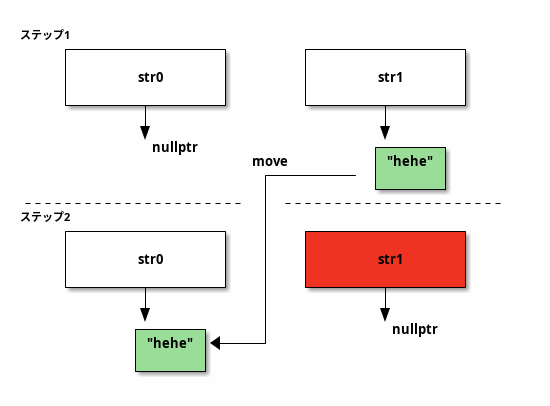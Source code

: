 @startditaa
ステップ1
    +---------------+       +---------------+ 
    |               |       |               | 
    |      str0     |       |      str1     | 
    |               |       |               | 
    +-------+-------+       +-------+-------+    
            |                       |
            V                       V
            nullptr                +------+        
                       move        |"hehe"|
                        +--------- | cGRE |
                        |          +------+
-=--------------------- | -=---------------------
ステップ2                   |
    +---------------+   |   +---------------+ 
    |               |   |   |               | 
    |      str0     |   |   |      str1     | 
    |               |   |   |           cRED| 
    +-------+-------+   |   +-------+-------+    
            |           |           |
            V           |           V
           +------+     |           nullptr
           |"hehe"|<----+
           | cGRE |
           +------+
@endditaa

